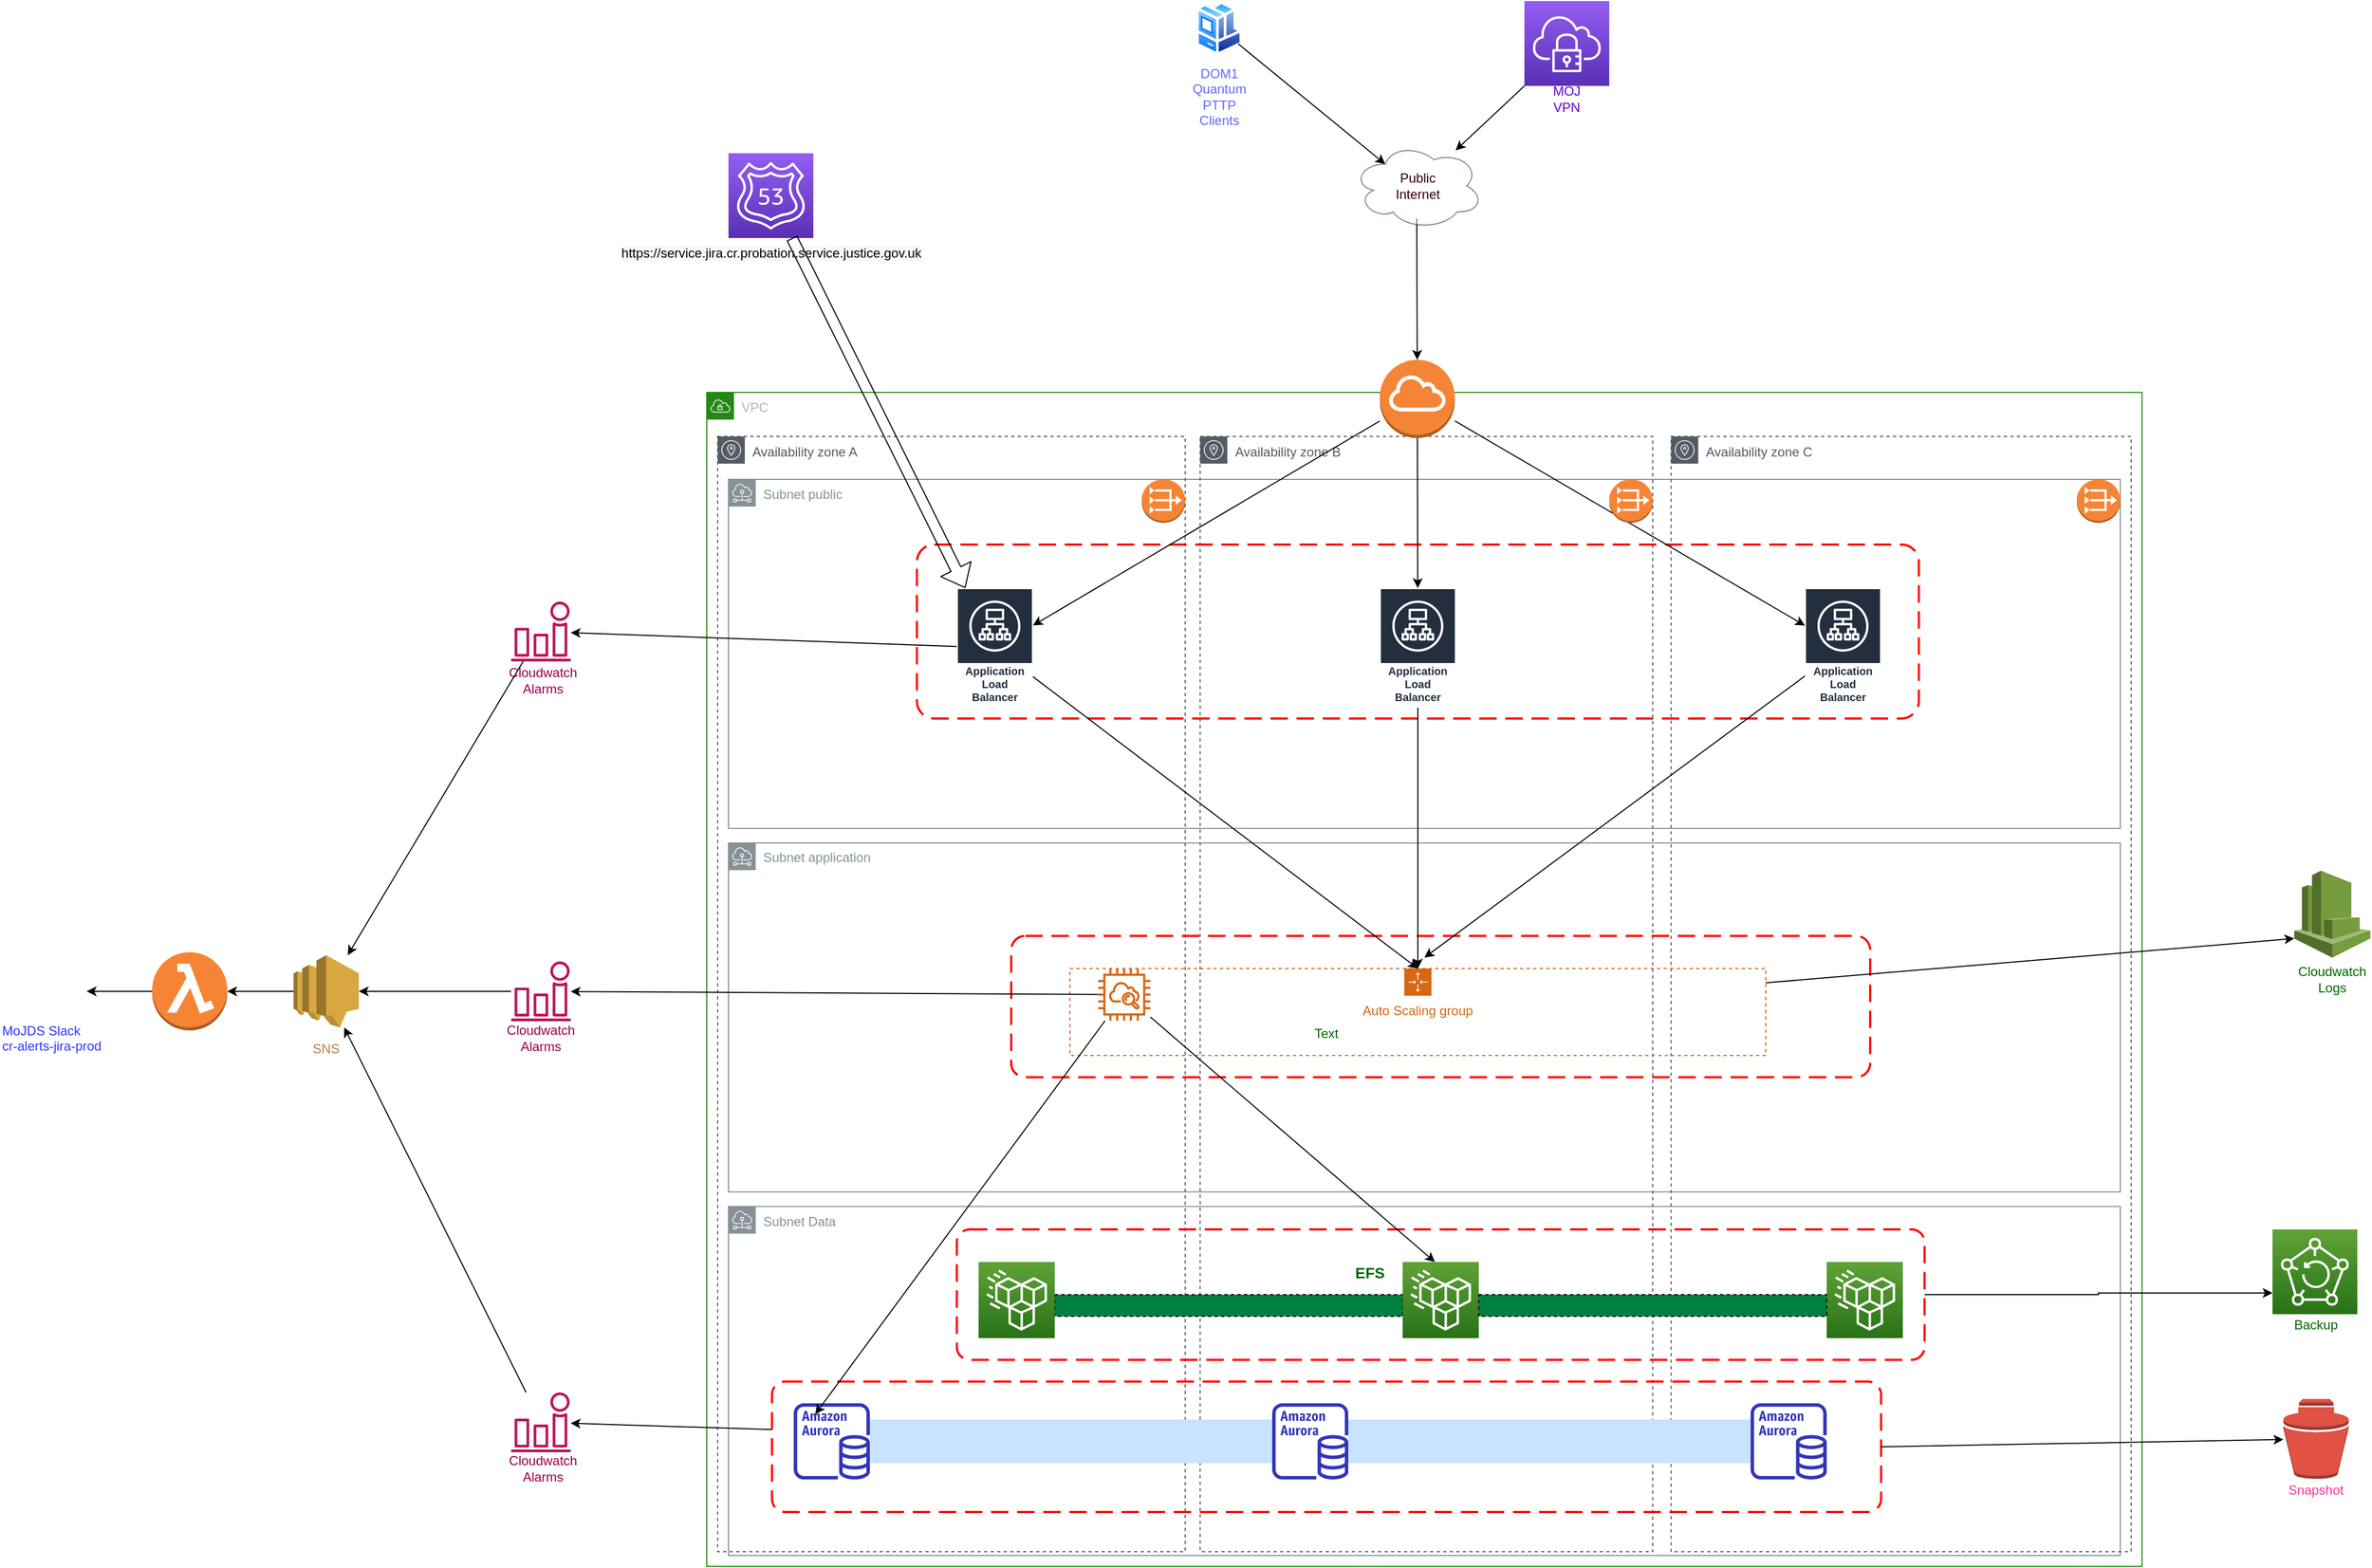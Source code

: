 <mxfile version="14.5.1" type="device"><diagram id="ZKHTDdlaXFkyAefSsmME" name="Page-1"><mxGraphModel dx="5188" dy="3614" grid="1" gridSize="10" guides="1" tooltips="1" connect="1" arrows="0" fold="1" page="1" pageScale="1" pageWidth="2336" pageHeight="1654" math="0" shadow="0"><root><mxCell id="0"/><mxCell id="1" parent="0" visible="0"/><mxCell id="j0Ey7iJQX1aD5_uYlDzb-14" value="Subnets colour" style="locked=1;" parent="0" visible="0"/><mxCell id="j0Ey7iJQX1aD5_uYlDzb-15" value="" style="group" vertex="1" connectable="0" parent="j0Ey7iJQX1aD5_uYlDzb-14"><mxGeometry x="490" y="400" width="1300" height="989.88" as="geometry"/></mxCell><mxCell id="j0Ey7iJQX1aD5_uYlDzb-16" value="Public subnet" style="points=[[0,0],[0.25,0],[0.5,0],[0.75,0],[1,0],[1,0.25],[1,0.5],[1,0.75],[1,1],[0.75,1],[0.5,1],[0.25,1],[0,1],[0,0.75],[0,0.5],[0,0.25]];outlineConnect=0;gradientColor=none;html=1;whiteSpace=wrap;fontSize=12;fontStyle=0;shape=mxgraph.aws4.group;grIcon=mxgraph.aws4.group_security_group;grStroke=0;strokeColor=#248814;fillColor=#E9F3E6;verticalAlign=top;align=left;spacingLeft=30;fontColor=#248814;dashed=0;" vertex="1" parent="j0Ey7iJQX1aD5_uYlDzb-15"><mxGeometry width="1300" height="325.11" as="geometry"/></mxCell><mxCell id="j0Ey7iJQX1aD5_uYlDzb-17" value="Private subnet Application" style="points=[[0,0],[0.25,0],[0.5,0],[0.75,0],[1,0],[1,0.25],[1,0.5],[1,0.75],[1,1],[0.75,1],[0.5,1],[0.25,1],[0,1],[0,0.75],[0,0.5],[0,0.25]];outlineConnect=0;gradientColor=none;html=1;whiteSpace=wrap;fontSize=12;fontStyle=0;shape=mxgraph.aws4.group;grIcon=mxgraph.aws4.group_security_group;grStroke=0;strokeColor=#147EBA;fillColor=#E6F2F8;verticalAlign=top;align=left;spacingLeft=30;fontColor=#147EBA;dashed=0;" vertex="1" parent="j0Ey7iJQX1aD5_uYlDzb-15"><mxGeometry y="334.469" width="1300" height="321.096" as="geometry"/></mxCell><mxCell id="j0Ey7iJQX1aD5_uYlDzb-18" value="Private subnet Data" style="points=[[0,0],[0.25,0],[0.5,0],[0.75,0],[1,0],[1,0.25],[1,0.5],[1,0.75],[1,1],[0.75,1],[0.5,1],[0.25,1],[0,1],[0,0.75],[0,0.5],[0,0.25]];outlineConnect=0;gradientColor=none;html=1;whiteSpace=wrap;fontSize=12;fontStyle=0;shape=mxgraph.aws4.group;grIcon=mxgraph.aws4.group_security_group;grStroke=0;strokeColor=#147EBA;verticalAlign=top;align=left;spacingLeft=30;fontColor=#147EBA;dashed=0;fillColor=#FFCCFF;" vertex="1" parent="j0Ey7iJQX1aD5_uYlDzb-15"><mxGeometry y="668.784" width="1300" height="321.096" as="geometry"/></mxCell><mxCell id="j0Ey7iJQX1aD5_uYlDzb-19" value="Subnets grey" style="locked=1;" parent="0"/><mxCell id="j0Ey7iJQX1aD5_uYlDzb-70" value="" style="group" vertex="1" connectable="0" parent="j0Ey7iJQX1aD5_uYlDzb-19"><mxGeometry x="500" y="400" width="1280" height="990" as="geometry"/></mxCell><mxCell id="j0Ey7iJQX1aD5_uYlDzb-20" value="Subnet public" style="outlineConnect=0;gradientColor=none;html=1;whiteSpace=wrap;fontSize=12;fontStyle=0;shape=mxgraph.aws4.group;grIcon=mxgraph.aws4.group_subnet;strokeColor=#879196;fillColor=none;verticalAlign=top;align=left;spacingLeft=30;fontColor=#879196;dashed=0;" vertex="1" parent="j0Ey7iJQX1aD5_uYlDzb-70"><mxGeometry width="1280" height="321.081" as="geometry"/></mxCell><mxCell id="j0Ey7iJQX1aD5_uYlDzb-21" value="Subnet application" style="outlineConnect=0;gradientColor=none;html=1;whiteSpace=wrap;fontSize=12;fontStyle=0;shape=mxgraph.aws4.group;grIcon=mxgraph.aws4.group_subnet;strokeColor=#879196;fillColor=none;verticalAlign=top;align=left;spacingLeft=30;fontColor=#879196;dashed=0;" vertex="1" parent="j0Ey7iJQX1aD5_uYlDzb-70"><mxGeometry y="334.459" width="1280" height="321.081" as="geometry"/></mxCell><mxCell id="j0Ey7iJQX1aD5_uYlDzb-22" value="Subnet Data" style="outlineConnect=0;gradientColor=none;html=1;whiteSpace=wrap;fontSize=12;fontStyle=0;shape=mxgraph.aws4.group;grIcon=mxgraph.aws4.group_subnet;strokeColor=#879196;fillColor=none;verticalAlign=top;align=left;spacingLeft=30;fontColor=#879196;dashed=0;" vertex="1" parent="j0Ey7iJQX1aD5_uYlDzb-70"><mxGeometry y="668.919" width="1280" height="321.081" as="geometry"/></mxCell><mxCell id="j0Ey7iJQX1aD5_uYlDzb-1" value="VPC" style="locked=1;" parent="0"/><mxCell id="j0Ey7iJQX1aD5_uYlDzb-69" value="" style="group" vertex="1" connectable="0" parent="j0Ey7iJQX1aD5_uYlDzb-1"><mxGeometry x="480" y="320" width="1320" height="1080" as="geometry"/></mxCell><mxCell id="j0Ey7iJQX1aD5_uYlDzb-2" value="VPC" style="points=[[0,0],[0.25,0],[0.5,0],[0.75,0],[1,0],[1,0.25],[1,0.5],[1,0.75],[1,1],[0.75,1],[0.5,1],[0.25,1],[0,1],[0,0.75],[0,0.5],[0,0.25]];outlineConnect=0;gradientColor=none;html=1;whiteSpace=wrap;fontSize=12;fontStyle=0;shape=mxgraph.aws4.group;grIcon=mxgraph.aws4.group_vpc;strokeColor=#248814;fillColor=none;verticalAlign=top;align=left;spacingLeft=30;fontColor=#AAB7B8;dashed=0;" vertex="1" parent="j0Ey7iJQX1aD5_uYlDzb-69"><mxGeometry width="1320.0" height="1080" as="geometry"/></mxCell><mxCell id="j0Ey7iJQX1aD5_uYlDzb-5" value="Availability zone C" style="outlineConnect=0;gradientColor=none;html=1;whiteSpace=wrap;fontSize=12;fontStyle=0;shape=mxgraph.aws4.group;grIcon=mxgraph.aws4.group_availability_zone;strokeColor=#545B64;fillColor=none;verticalAlign=top;align=left;spacingLeft=30;fontColor=#545B64;dashed=1;" vertex="1" parent="j0Ey7iJQX1aD5_uYlDzb-69"><mxGeometry x="886.87" y="40.5" width="423.13" height="1026" as="geometry"/></mxCell><mxCell id="j0Ey7iJQX1aD5_uYlDzb-4" value="Availability zone B" style="outlineConnect=0;gradientColor=none;html=1;whiteSpace=wrap;fontSize=12;fontStyle=0;shape=mxgraph.aws4.group;grIcon=mxgraph.aws4.group_availability_zone;strokeColor=#545B64;fillColor=none;verticalAlign=top;align=left;spacingLeft=30;fontColor=#545B64;dashed=1;" vertex="1" parent="j0Ey7iJQX1aD5_uYlDzb-69"><mxGeometry x="453.75" y="40.5" width="416.25" height="1026" as="geometry"/></mxCell><mxCell id="j0Ey7iJQX1aD5_uYlDzb-3" value="Availability zone A" style="outlineConnect=0;gradientColor=none;html=1;whiteSpace=wrap;fontSize=12;fontStyle=0;shape=mxgraph.aws4.group;grIcon=mxgraph.aws4.group_availability_zone;strokeColor=#545B64;fillColor=none;verticalAlign=top;align=left;spacingLeft=30;fontColor=#545B64;dashed=1;" vertex="1" parent="j0Ey7iJQX1aD5_uYlDzb-69"><mxGeometry x="10" y="40.5" width="430" height="1026" as="geometry"/></mxCell><mxCell id="j0Ey7iJQX1aD5_uYlDzb-102" value="" style="outlineConnect=0;dashed=0;verticalLabelPosition=bottom;verticalAlign=top;align=center;html=1;shape=mxgraph.aws3.internet_gateway;fillColor=#F58536;gradientColor=none;rounded=0;strokeColor=#000000;strokeWidth=2;fontColor=#006600;" vertex="1" parent="j0Ey7iJQX1aD5_uYlDzb-1"><mxGeometry x="1099" y="290" width="69" height="72" as="geometry"/></mxCell><mxCell id="j0Ey7iJQX1aD5_uYlDzb-23" value="Database" style="locked=1;" parent="0"/><mxCell id="j0Ey7iJQX1aD5_uYlDzb-28" value="" style="outlineConnect=0;fontColor=#232F3E;gradientColor=none;fillColor=#3334B9;strokeColor=none;dashed=0;verticalLabelPosition=bottom;verticalAlign=top;align=center;html=1;fontSize=12;fontStyle=0;aspect=fixed;pointerEvents=1;shape=mxgraph.aws4.aurora_instance;" vertex="1" parent="j0Ey7iJQX1aD5_uYlDzb-23"><mxGeometry x="560" y="1250" width="70" height="70" as="geometry"/></mxCell><mxCell id="j0Ey7iJQX1aD5_uYlDzb-29" value="" style="outlineConnect=0;fontColor=#232F3E;gradientColor=none;fillColor=#3334B9;strokeColor=none;dashed=0;verticalLabelPosition=bottom;verticalAlign=top;align=center;html=1;fontSize=12;fontStyle=0;aspect=fixed;pointerEvents=1;shape=mxgraph.aws4.aurora_instance;" vertex="1" parent="j0Ey7iJQX1aD5_uYlDzb-23"><mxGeometry x="1440" y="1250" width="70" height="70" as="geometry"/></mxCell><mxCell id="j0Ey7iJQX1aD5_uYlDzb-30" value="" style="rounded=0;whiteSpace=wrap;html=1;fillColor=#C7E3FF;strokeColor=none;dashed=1;strokeWidth=2;" vertex="1" parent="j0Ey7iJQX1aD5_uYlDzb-23"><mxGeometry x="630" y="1265" width="370" height="40" as="geometry"/></mxCell><mxCell id="j0Ey7iJQX1aD5_uYlDzb-27" value="" style="outlineConnect=0;fontColor=#232F3E;gradientColor=none;fillColor=#3334B9;strokeColor=none;dashed=0;verticalLabelPosition=bottom;verticalAlign=top;align=center;html=1;fontSize=12;fontStyle=0;aspect=fixed;pointerEvents=1;shape=mxgraph.aws4.aurora_instance;" vertex="1" parent="j0Ey7iJQX1aD5_uYlDzb-23"><mxGeometry x="1000" y="1250" width="70" height="70" as="geometry"/></mxCell><mxCell id="j0Ey7iJQX1aD5_uYlDzb-78" value="" style="rounded=0;whiteSpace=wrap;html=1;fillColor=#C7E3FF;strokeColor=none;dashed=1;strokeWidth=2;" vertex="1" parent="j0Ey7iJQX1aD5_uYlDzb-23"><mxGeometry x="1070" y="1265" width="370" height="40" as="geometry"/></mxCell><mxCell id="j0Ey7iJQX1aD5_uYlDzb-32" value="EFS" style="locked=1;" parent="0"/><mxCell id="j0Ey7iJQX1aD5_uYlDzb-86" value="" style="group" vertex="1" connectable="0" parent="j0Ey7iJQX1aD5_uYlDzb-32"><mxGeometry x="730" y="1120" width="850" height="70" as="geometry"/></mxCell><mxCell id="j0Ey7iJQX1aD5_uYlDzb-38" value="" style="rounded=0;whiteSpace=wrap;html=1;fillColor=#008040;dashed=1;" vertex="1" parent="j0Ey7iJQX1aD5_uYlDzb-86"><mxGeometry x="70" y="30" width="320" height="20" as="geometry"/></mxCell><mxCell id="j0Ey7iJQX1aD5_uYlDzb-50" value="" style="points=[[0,0,0],[0.25,0,0],[0.5,0,0],[0.75,0,0],[1,0,0],[0,1,0],[0.25,1,0],[0.5,1,0],[0.75,1,0],[1,1,0],[0,0.25,0],[0,0.5,0],[0,0.75,0],[1,0.25,0],[1,0.5,0],[1,0.75,0]];outlineConnect=0;fontColor=#232F3E;gradientColor=#60A337;gradientDirection=north;fillColor=#277116;strokeColor=#ffffff;dashed=0;verticalLabelPosition=bottom;verticalAlign=top;align=center;html=1;fontSize=12;fontStyle=0;aspect=fixed;shape=mxgraph.aws4.resourceIcon;resIcon=mxgraph.aws4.efs_standard;" vertex="1" parent="j0Ey7iJQX1aD5_uYlDzb-86"><mxGeometry width="70" height="70" as="geometry"/></mxCell><mxCell id="j0Ey7iJQX1aD5_uYlDzb-51" value="" style="points=[[0,0,0],[0.25,0,0],[0.5,0,0],[0.75,0,0],[1,0,0],[0,1,0],[0.25,1,0],[0.5,1,0],[0.75,1,0],[1,1,0],[0,0.25,0],[0,0.5,0],[0,0.75,0],[1,0.25,0],[1,0.5,0],[1,0.75,0]];outlineConnect=0;fontColor=#232F3E;gradientColor=#60A337;gradientDirection=north;fillColor=#277116;strokeColor=#ffffff;dashed=0;verticalLabelPosition=bottom;verticalAlign=top;align=center;html=1;fontSize=12;fontStyle=0;aspect=fixed;shape=mxgraph.aws4.resourceIcon;resIcon=mxgraph.aws4.efs_standard;" vertex="1" parent="j0Ey7iJQX1aD5_uYlDzb-86"><mxGeometry x="390" width="70" height="70" as="geometry"/></mxCell><mxCell id="j0Ey7iJQX1aD5_uYlDzb-52" value="" style="points=[[0,0,0],[0.25,0,0],[0.5,0,0],[0.75,0,0],[1,0,0],[0,1,0],[0.25,1,0],[0.5,1,0],[0.75,1,0],[1,1,0],[0,0.25,0],[0,0.5,0],[0,0.75,0],[1,0.25,0],[1,0.5,0],[1,0.75,0]];outlineConnect=0;fontColor=#232F3E;gradientColor=#60A337;gradientDirection=north;fillColor=#277116;strokeColor=#ffffff;dashed=0;verticalLabelPosition=bottom;verticalAlign=top;align=center;html=1;fontSize=12;fontStyle=0;aspect=fixed;shape=mxgraph.aws4.resourceIcon;resIcon=mxgraph.aws4.efs_standard;" vertex="1" parent="j0Ey7iJQX1aD5_uYlDzb-86"><mxGeometry x="780" width="70" height="70" as="geometry"/></mxCell><mxCell id="j0Ey7iJQX1aD5_uYlDzb-58" value="&lt;b&gt;&lt;font style=&quot;font-size: 14px&quot;&gt;EFS&lt;/font&gt;&lt;/b&gt;" style="text;html=1;strokeColor=none;fillColor=none;align=center;verticalAlign=middle;whiteSpace=wrap;rounded=0;fontColor=#006600;" vertex="1" parent="j0Ey7iJQX1aD5_uYlDzb-86"><mxGeometry x="340" width="40" height="20" as="geometry"/></mxCell><mxCell id="j0Ey7iJQX1aD5_uYlDzb-85" value="" style="rounded=0;whiteSpace=wrap;html=1;fillColor=#008040;dashed=1;" vertex="1" parent="j0Ey7iJQX1aD5_uYlDzb-86"><mxGeometry x="460" y="30" width="320" height="20" as="geometry"/></mxCell><mxCell id="j0Ey7iJQX1aD5_uYlDzb-42" value="useful artifacts" parent="0" visible="0"/><mxCell id="j0Ey7iJQX1aD5_uYlDzb-43" value="" style="rounded=1;whiteSpace=wrap;html=1;fillColor=#C7E3FF;strokeColor=none;" vertex="1" parent="j0Ey7iJQX1aD5_uYlDzb-42"><mxGeometry x="1840" y="1440" width="450" height="40" as="geometry"/></mxCell><mxCell id="j0Ey7iJQX1aD5_uYlDzb-95" value="" style="group" vertex="1" connectable="0" parent="j0Ey7iJQX1aD5_uYlDzb-42"><mxGeometry x="1840" y="1500" width="450" height="78" as="geometry"/></mxCell><mxCell id="j0Ey7iJQX1aD5_uYlDzb-96" value="" style="rounded=1;whiteSpace=wrap;html=1;strokeColor=none;fillColor=#FF8000;" vertex="1" parent="j0Ey7iJQX1aD5_uYlDzb-95"><mxGeometry y="28.5" width="450" height="21" as="geometry"/></mxCell><mxCell id="j0Ey7iJQX1aD5_uYlDzb-97" value="" style="points=[[0,0,0],[0.25,0,0],[0.5,0,0],[0.75,0,0],[1,0,0],[0,1,0],[0.25,1,0],[0.5,1,0],[0.75,1,0],[1,1,0],[0,0.25,0],[0,0.5,0],[0,0.75,0],[1,0.25,0],[1,0.5,0],[1,0.75,0]];outlineConnect=0;fontColor=#232F3E;gradientColor=#F78E04;gradientDirection=north;fillColor=#D05C17;strokeColor=#ffffff;dashed=0;verticalLabelPosition=bottom;verticalAlign=top;align=center;html=1;fontSize=12;fontStyle=0;aspect=fixed;shape=mxgraph.aws4.resourceIcon;resIcon=mxgraph.aws4.auto_scaling2;" vertex="1" parent="j0Ey7iJQX1aD5_uYlDzb-95"><mxGeometry x="186" width="78" height="78" as="geometry"/></mxCell><mxCell id="j0Ey7iJQX1aD5_uYlDzb-60" value="Jira ECS" style="" parent="0"/><mxCell id="j0Ey7iJQX1aD5_uYlDzb-123" value="" style="rounded=1;arcSize=10;dashed=1;strokeColor=#ff0000;fillColor=none;gradientColor=none;dashPattern=8 4;strokeWidth=2;fontColor=#006600;" vertex="1" parent="j0Ey7iJQX1aD5_uYlDzb-60"><mxGeometry x="760" y="820" width="790" height="130" as="geometry"/></mxCell><mxCell id="j0Ey7iJQX1aD5_uYlDzb-120" value="" style="rounded=1;arcSize=10;dashed=1;strokeColor=#ff0000;fillColor=none;gradientColor=none;dashPattern=8 4;strokeWidth=2;fontColor=#006600;" vertex="1" parent="j0Ey7iJQX1aD5_uYlDzb-60"><mxGeometry x="673.25" y="460" width="921.5" height="160" as="geometry"/></mxCell><mxCell id="j0Ey7iJQX1aD5_uYlDzb-73" value="Application Load Balancer" style="outlineConnect=0;fontColor=#232F3E;gradientColor=none;strokeColor=#ffffff;fillColor=#232F3E;dashed=0;verticalLabelPosition=middle;verticalAlign=bottom;align=center;html=1;whiteSpace=wrap;fontSize=10;fontStyle=1;spacing=3;shape=mxgraph.aws4.productIcon;prIcon=mxgraph.aws4.application_load_balancer;" vertex="1" parent="j0Ey7iJQX1aD5_uYlDzb-60"><mxGeometry x="710" y="500" width="70" height="110" as="geometry"/></mxCell><mxCell id="j0Ey7iJQX1aD5_uYlDzb-74" value="Application Load Balancer" style="outlineConnect=0;fontColor=#232F3E;gradientColor=none;strokeColor=#ffffff;fillColor=#232F3E;dashed=0;verticalLabelPosition=middle;verticalAlign=bottom;align=center;html=1;whiteSpace=wrap;fontSize=10;fontStyle=1;spacing=3;shape=mxgraph.aws4.productIcon;prIcon=mxgraph.aws4.application_load_balancer;" vertex="1" parent="j0Ey7iJQX1aD5_uYlDzb-60"><mxGeometry x="1099" y="500" width="70" height="110" as="geometry"/></mxCell><mxCell id="j0Ey7iJQX1aD5_uYlDzb-75" value="Application Load Balancer" style="outlineConnect=0;fontColor=#232F3E;gradientColor=none;strokeColor=#ffffff;fillColor=#232F3E;dashed=0;verticalLabelPosition=middle;verticalAlign=bottom;align=center;html=1;whiteSpace=wrap;fontSize=10;fontStyle=1;spacing=3;shape=mxgraph.aws4.productIcon;prIcon=mxgraph.aws4.application_load_balancer;" vertex="1" parent="j0Ey7iJQX1aD5_uYlDzb-60"><mxGeometry x="1490" y="500" width="70" height="110" as="geometry"/></mxCell><mxCell id="j0Ey7iJQX1aD5_uYlDzb-92" value="" style="group" vertex="1" connectable="0" parent="j0Ey7iJQX1aD5_uYlDzb-60"><mxGeometry x="1940" y="760" width="70" height="110" as="geometry"/></mxCell><mxCell id="j0Ey7iJQX1aD5_uYlDzb-67" value="" style="group" vertex="1" connectable="0" parent="j0Ey7iJQX1aD5_uYlDzb-92"><mxGeometry width="70" height="110" as="geometry"/></mxCell><mxCell id="j0Ey7iJQX1aD5_uYlDzb-66" value="Cloudwatch Logs" style="text;html=1;strokeColor=none;fillColor=none;align=center;verticalAlign=middle;whiteSpace=wrap;rounded=0;fontColor=#006600;" vertex="1" parent="j0Ey7iJQX1aD5_uYlDzb-67"><mxGeometry x="15" y="90" width="40" height="20" as="geometry"/></mxCell><mxCell id="j0Ey7iJQX1aD5_uYlDzb-65" value="" style="outlineConnect=0;dashed=0;verticalLabelPosition=bottom;verticalAlign=top;align=center;html=1;shape=mxgraph.aws3.cloudwatch;fillColor=#759C3E;gradientColor=none;fontColor=#006600;" vertex="1" parent="j0Ey7iJQX1aD5_uYlDzb-92"><mxGeometry width="70" height="80" as="geometry"/></mxCell><mxCell id="j0Ey7iJQX1aD5_uYlDzb-99" value="Auto Scaling group" style="points=[[0,0],[0.25,0],[0.5,0],[0.75,0],[1,0],[1,0.25],[1,0.5],[1,0.75],[1,1],[0.75,1],[0.5,1],[0.25,1],[0,1],[0,0.75],[0,0.5],[0,0.25]];outlineConnect=0;gradientColor=none;html=1;whiteSpace=wrap;fontSize=12;fontStyle=0;shape=mxgraph.aws4.groupCenter;grIcon=mxgraph.aws4.group_auto_scaling_group;grStroke=1;strokeColor=#D86613;fillColor=none;verticalAlign=top;align=center;fontColor=#D86613;dashed=1;spacingTop=25;rounded=0;" vertex="1" parent="j0Ey7iJQX1aD5_uYlDzb-60"><mxGeometry x="814" y="850" width="640" height="80" as="geometry"/></mxCell><mxCell id="j0Ey7iJQX1aD5_uYlDzb-100" value="" style="outlineConnect=0;fontColor=#232F3E;gradientColor=none;fillColor=#D86613;strokeColor=none;dashed=0;verticalLabelPosition=bottom;verticalAlign=top;align=center;html=1;fontSize=12;fontStyle=0;aspect=fixed;pointerEvents=1;shape=mxgraph.aws4.instance_with_cloudwatch2;rounded=0;" vertex="1" parent="j0Ey7iJQX1aD5_uYlDzb-60"><mxGeometry x="840" y="850" width="48" height="48" as="geometry"/></mxCell><mxCell id="j0Ey7iJQX1aD5_uYlDzb-180" style="edgeStyle=orthogonalEdgeStyle;rounded=0;orthogonalLoop=1;jettySize=auto;html=1;exitX=1;exitY=0.5;exitDx=0;exitDy=0;entryX=0;entryY=0.75;entryDx=0;entryDy=0;entryPerimeter=0;fontColor=#006600;" edge="1" parent="j0Ey7iJQX1aD5_uYlDzb-60" source="j0Ey7iJQX1aD5_uYlDzb-125" target="j0Ey7iJQX1aD5_uYlDzb-174"><mxGeometry relative="1" as="geometry"/></mxCell><mxCell id="j0Ey7iJQX1aD5_uYlDzb-125" value="" style="rounded=1;arcSize=10;dashed=1;strokeColor=#ff0000;fillColor=none;gradientColor=none;dashPattern=8 4;strokeWidth=2;fontColor=#006600;" vertex="1" parent="j0Ey7iJQX1aD5_uYlDzb-60"><mxGeometry x="710" y="1090" width="890" height="120" as="geometry"/></mxCell><mxCell id="j0Ey7iJQX1aD5_uYlDzb-128" value="" style="rounded=1;arcSize=10;dashed=1;strokeColor=#ff0000;fillColor=none;gradientColor=none;dashPattern=8 4;strokeWidth=2;fontColor=#006600;" vertex="1" parent="j0Ey7iJQX1aD5_uYlDzb-60"><mxGeometry x="540" y="1230" width="1020" height="120" as="geometry"/></mxCell><mxCell id="j0Ey7iJQX1aD5_uYlDzb-129" value="" style="endArrow=classic;html=1;fontColor=#006600;" edge="1" parent="j0Ey7iJQX1aD5_uYlDzb-60" source="j0Ey7iJQX1aD5_uYlDzb-102" target="j0Ey7iJQX1aD5_uYlDzb-73"><mxGeometry width="50" height="50" relative="1" as="geometry"><mxPoint x="830" y="870" as="sourcePoint"/><mxPoint x="880" y="820" as="targetPoint"/></mxGeometry></mxCell><mxCell id="j0Ey7iJQX1aD5_uYlDzb-130" value="" style="endArrow=classic;html=1;fontColor=#006600;entryX=0.5;entryY=0;entryDx=0;entryDy=0;" edge="1" parent="j0Ey7iJQX1aD5_uYlDzb-60" source="j0Ey7iJQX1aD5_uYlDzb-74" target="j0Ey7iJQX1aD5_uYlDzb-99"><mxGeometry width="50" height="50" relative="1" as="geometry"><mxPoint x="830" y="870" as="sourcePoint"/><mxPoint x="880" y="820" as="targetPoint"/></mxGeometry></mxCell><mxCell id="j0Ey7iJQX1aD5_uYlDzb-131" value="" style="endArrow=classic;html=1;fontColor=#006600;entryX=0.494;entryY=0.25;entryDx=0;entryDy=0;entryPerimeter=0;" edge="1" parent="j0Ey7iJQX1aD5_uYlDzb-60" source="j0Ey7iJQX1aD5_uYlDzb-100" target="j0Ey7iJQX1aD5_uYlDzb-125"><mxGeometry width="50" height="50" relative="1" as="geometry"><mxPoint x="830" y="870" as="sourcePoint"/><mxPoint x="880" y="820" as="targetPoint"/></mxGeometry></mxCell><mxCell id="j0Ey7iJQX1aD5_uYlDzb-132" value="" style="endArrow=classic;html=1;fontColor=#006600;entryX=0.039;entryY=0.25;entryDx=0;entryDy=0;entryPerimeter=0;" edge="1" parent="j0Ey7iJQX1aD5_uYlDzb-60" source="j0Ey7iJQX1aD5_uYlDzb-100" target="j0Ey7iJQX1aD5_uYlDzb-128"><mxGeometry width="50" height="50" relative="1" as="geometry"><mxPoint x="1020" y="880" as="sourcePoint"/><mxPoint x="1070" y="830" as="targetPoint"/></mxGeometry></mxCell><mxCell id="j0Ey7iJQX1aD5_uYlDzb-133" value="" style="endArrow=classic;html=1;fontColor=#006600;entryX=0.5;entryY=0;entryDx=0;entryDy=0;" edge="1" parent="j0Ey7iJQX1aD5_uYlDzb-60" source="j0Ey7iJQX1aD5_uYlDzb-73" target="j0Ey7iJQX1aD5_uYlDzb-99"><mxGeometry width="50" height="50" relative="1" as="geometry"><mxPoint x="1020" y="880" as="sourcePoint"/><mxPoint x="1070" y="830" as="targetPoint"/></mxGeometry></mxCell><mxCell id="j0Ey7iJQX1aD5_uYlDzb-134" value="" style="endArrow=classic;html=1;fontColor=#006600;" edge="1" parent="j0Ey7iJQX1aD5_uYlDzb-60" source="j0Ey7iJQX1aD5_uYlDzb-75"><mxGeometry width="50" height="50" relative="1" as="geometry"><mxPoint x="1020" y="880" as="sourcePoint"/><mxPoint x="1140" y="840" as="targetPoint"/></mxGeometry></mxCell><mxCell id="j0Ey7iJQX1aD5_uYlDzb-135" value="" style="endArrow=classic;html=1;fontColor=#006600;" edge="1" parent="j0Ey7iJQX1aD5_uYlDzb-60" source="j0Ey7iJQX1aD5_uYlDzb-102" target="j0Ey7iJQX1aD5_uYlDzb-75"><mxGeometry width="50" height="50" relative="1" as="geometry"><mxPoint x="1020" y="880" as="sourcePoint"/><mxPoint x="1070" y="830" as="targetPoint"/></mxGeometry></mxCell><mxCell id="j0Ey7iJQX1aD5_uYlDzb-136" value="" style="endArrow=classic;html=1;fontColor=#006600;" edge="1" parent="j0Ey7iJQX1aD5_uYlDzb-60" source="j0Ey7iJQX1aD5_uYlDzb-102" target="j0Ey7iJQX1aD5_uYlDzb-74"><mxGeometry width="50" height="50" relative="1" as="geometry"><mxPoint x="1020" y="880" as="sourcePoint"/><mxPoint x="1070" y="830" as="targetPoint"/></mxGeometry></mxCell><mxCell id="j0Ey7iJQX1aD5_uYlDzb-139" value="" style="endArrow=classic;html=1;fontColor=#006600;" edge="1" parent="j0Ey7iJQX1aD5_uYlDzb-60" target="j0Ey7iJQX1aD5_uYlDzb-102"><mxGeometry width="50" height="50" relative="1" as="geometry"><mxPoint x="1133" y="160" as="sourcePoint"/><mxPoint x="1070" y="430" as="targetPoint"/></mxGeometry></mxCell><mxCell id="j0Ey7iJQX1aD5_uYlDzb-140" value="" style="outlineConnect=0;dashed=0;verticalLabelPosition=bottom;verticalAlign=top;align=center;html=1;shape=mxgraph.aws3.vpc_nat_gateway;fillColor=#F58536;gradientColor=none;rounded=0;strokeColor=#006600;strokeWidth=2;fontColor=#006600;" vertex="1" parent="j0Ey7iJQX1aD5_uYlDzb-60"><mxGeometry x="880" y="400" width="40" height="40" as="geometry"/></mxCell><mxCell id="j0Ey7iJQX1aD5_uYlDzb-142" value="" style="outlineConnect=0;dashed=0;verticalLabelPosition=bottom;verticalAlign=top;align=center;html=1;shape=mxgraph.aws3.vpc_nat_gateway;fillColor=#F58536;gradientColor=none;rounded=0;strokeColor=#006600;strokeWidth=2;fontColor=#006600;" vertex="1" parent="j0Ey7iJQX1aD5_uYlDzb-60"><mxGeometry x="1310" y="400" width="40" height="40" as="geometry"/></mxCell><mxCell id="j0Ey7iJQX1aD5_uYlDzb-143" value="" style="outlineConnect=0;dashed=0;verticalLabelPosition=bottom;verticalAlign=top;align=center;html=1;shape=mxgraph.aws3.vpc_nat_gateway;fillColor=#F58536;gradientColor=none;rounded=0;strokeColor=#006600;strokeWidth=2;fontColor=#006600;" vertex="1" parent="j0Ey7iJQX1aD5_uYlDzb-60"><mxGeometry x="1740" y="400" width="40" height="40" as="geometry"/></mxCell><mxCell id="j0Ey7iJQX1aD5_uYlDzb-147" value="" style="endArrow=classic;html=1;fontColor=#006600;" edge="1" parent="j0Ey7iJQX1aD5_uYlDzb-60" source="j0Ey7iJQX1aD5_uYlDzb-128" target="j0Ey7iJQX1aD5_uYlDzb-146"><mxGeometry width="50" height="50" relative="1" as="geometry"><mxPoint x="1020" y="940" as="sourcePoint"/><mxPoint x="1070" y="890" as="targetPoint"/></mxGeometry></mxCell><mxCell id="j0Ey7iJQX1aD5_uYlDzb-148" value="" style="endArrow=classic;html=1;fontColor=#006600;" edge="1" parent="j0Ey7iJQX1aD5_uYlDzb-60" source="j0Ey7iJQX1aD5_uYlDzb-100" target="j0Ey7iJQX1aD5_uYlDzb-144"><mxGeometry width="50" height="50" relative="1" as="geometry"><mxPoint x="1020" y="940" as="sourcePoint"/><mxPoint x="1070" y="890" as="targetPoint"/></mxGeometry></mxCell><mxCell id="j0Ey7iJQX1aD5_uYlDzb-149" value="" style="endArrow=classic;html=1;fontColor=#006600;" edge="1" parent="j0Ey7iJQX1aD5_uYlDzb-60" source="j0Ey7iJQX1aD5_uYlDzb-73" target="j0Ey7iJQX1aD5_uYlDzb-145"><mxGeometry width="50" height="50" relative="1" as="geometry"><mxPoint x="1020" y="940" as="sourcePoint"/><mxPoint x="1070" y="890" as="targetPoint"/></mxGeometry></mxCell><mxCell id="j0Ey7iJQX1aD5_uYlDzb-150" value="Text" style="text;html=1;strokeColor=none;fillColor=none;align=center;verticalAlign=middle;whiteSpace=wrap;rounded=0;dashed=1;fontColor=#006600;" vertex="1" parent="j0Ey7iJQX1aD5_uYlDzb-60"><mxGeometry x="1030" y="900" width="40" height="20" as="geometry"/></mxCell><mxCell id="j0Ey7iJQX1aD5_uYlDzb-156" value="" style="group" vertex="1" connectable="0" parent="j0Ey7iJQX1aD5_uYlDzb-60"><mxGeometry x="100" y="837.75" width="60" height="96.5" as="geometry"/></mxCell><mxCell id="j0Ey7iJQX1aD5_uYlDzb-154" value="" style="outlineConnect=0;dashed=0;verticalLabelPosition=bottom;verticalAlign=top;align=center;html=1;shape=mxgraph.aws3.sns;fillColor=#D9A741;gradientColor=none;rounded=0;strokeColor=#006600;strokeWidth=2;fontColor=#006600;" vertex="1" parent="j0Ey7iJQX1aD5_uYlDzb-156"><mxGeometry width="60" height="66.5" as="geometry"/></mxCell><mxCell id="j0Ey7iJQX1aD5_uYlDzb-155" value="&lt;font color=&quot;#b58150&quot;&gt;SNS&lt;/font&gt;" style="text;html=1;strokeColor=none;fillColor=none;align=center;verticalAlign=middle;whiteSpace=wrap;rounded=0;dashed=1;fontColor=#006600;" vertex="1" parent="j0Ey7iJQX1aD5_uYlDzb-156"><mxGeometry x="10" y="76.5" width="40" height="20" as="geometry"/></mxCell><mxCell id="j0Ey7iJQX1aD5_uYlDzb-157" value="" style="group" vertex="1" connectable="0" parent="j0Ey7iJQX1aD5_uYlDzb-60"><mxGeometry x="300" y="843.5" width="55" height="85" as="geometry"/></mxCell><mxCell id="j0Ey7iJQX1aD5_uYlDzb-144" value="" style="outlineConnect=0;fontColor=#232F3E;gradientColor=none;fillColor=#BC1356;strokeColor=none;dashed=0;verticalLabelPosition=bottom;verticalAlign=top;align=center;html=1;fontSize=12;fontStyle=0;aspect=fixed;pointerEvents=1;shape=mxgraph.aws4.alarm;rounded=0;" vertex="1" parent="j0Ey7iJQX1aD5_uYlDzb-157"><mxGeometry width="55" height="55" as="geometry"/></mxCell><mxCell id="j0Ey7iJQX1aD5_uYlDzb-152" value="&lt;font color=&quot;#99004d&quot;&gt;Cloudwatch&lt;br&gt;Alarms&lt;/font&gt;" style="text;html=1;strokeColor=none;fillColor=none;align=center;verticalAlign=middle;whiteSpace=wrap;rounded=0;dashed=1;fontColor=#006600;" vertex="1" parent="j0Ey7iJQX1aD5_uYlDzb-157"><mxGeometry x="1.25" y="55" width="52.5" height="30" as="geometry"/></mxCell><mxCell id="j0Ey7iJQX1aD5_uYlDzb-158" value="" style="group" vertex="1" connectable="0" parent="j0Ey7iJQX1aD5_uYlDzb-60"><mxGeometry x="300" y="512.5" width="55" height="87.5" as="geometry"/></mxCell><mxCell id="j0Ey7iJQX1aD5_uYlDzb-145" value="" style="outlineConnect=0;fontColor=#232F3E;gradientColor=none;fillColor=#BC1356;strokeColor=none;dashed=0;verticalLabelPosition=bottom;verticalAlign=top;align=center;html=1;fontSize=12;fontStyle=0;aspect=fixed;pointerEvents=1;shape=mxgraph.aws4.alarm;rounded=0;" vertex="1" parent="j0Ey7iJQX1aD5_uYlDzb-158"><mxGeometry width="55" height="55" as="geometry"/></mxCell><mxCell id="j0Ey7iJQX1aD5_uYlDzb-151" value="&lt;font color=&quot;#99004d&quot;&gt;Cloudwatch&lt;br&gt;Alarms&lt;/font&gt;" style="text;html=1;strokeColor=none;fillColor=none;align=center;verticalAlign=middle;whiteSpace=wrap;rounded=0;dashed=1;fontColor=#006600;" vertex="1" parent="j0Ey7iJQX1aD5_uYlDzb-158"><mxGeometry x="2.5" y="57.5" width="52.5" height="30" as="geometry"/></mxCell><mxCell id="j0Ey7iJQX1aD5_uYlDzb-159" value="" style="group" vertex="1" connectable="0" parent="j0Ey7iJQX1aD5_uYlDzb-60"><mxGeometry x="300" y="1240" width="55" height="85" as="geometry"/></mxCell><mxCell id="j0Ey7iJQX1aD5_uYlDzb-146" value="" style="outlineConnect=0;fontColor=#232F3E;gradientColor=none;fillColor=#BC1356;strokeColor=none;dashed=0;verticalLabelPosition=bottom;verticalAlign=top;align=center;html=1;fontSize=12;fontStyle=0;aspect=fixed;pointerEvents=1;shape=mxgraph.aws4.alarm;rounded=0;" vertex="1" parent="j0Ey7iJQX1aD5_uYlDzb-159"><mxGeometry width="55" height="55" as="geometry"/></mxCell><mxCell id="j0Ey7iJQX1aD5_uYlDzb-153" value="&lt;font color=&quot;#99004d&quot;&gt;Cloudwatch&lt;br&gt;Alarms&lt;/font&gt;" style="text;html=1;strokeColor=none;fillColor=none;align=center;verticalAlign=middle;whiteSpace=wrap;rounded=0;dashed=1;fontColor=#006600;" vertex="1" parent="j0Ey7iJQX1aD5_uYlDzb-159"><mxGeometry x="2.5" y="55" width="52.5" height="30" as="geometry"/></mxCell><mxCell id="j0Ey7iJQX1aD5_uYlDzb-160" value="" style="outlineConnect=0;dashed=0;verticalLabelPosition=bottom;verticalAlign=top;align=center;html=1;shape=mxgraph.aws3.lambda_function;fillColor=#F58534;gradientColor=none;rounded=0;strokeColor=#006600;strokeWidth=2;fontColor=#006600;" vertex="1" parent="j0Ey7iJQX1aD5_uYlDzb-60"><mxGeometry x="-30" y="835" width="69" height="72" as="geometry"/></mxCell><mxCell id="j0Ey7iJQX1aD5_uYlDzb-161" value="MoJDS Slack &#10;cr-alerts-jira-prod" style="shape=image;imageAspect=0;aspect=fixed;verticalLabelPosition=bottom;verticalAlign=top;strokeColor=#330000;fontColor=#3333FF;align=left;image=https://cdn.mos.cms.futurecdn.net/SDDw7CnuoUGax6x9mTo7dd.jpg;" vertex="1" parent="j0Ey7iJQX1aD5_uYlDzb-60"><mxGeometry x="-170" y="848.54" width="79.73" height="44.92" as="geometry"/></mxCell><mxCell id="j0Ey7iJQX1aD5_uYlDzb-162" value="" style="endArrow=classic;html=1;fontColor=#006600;" edge="1" parent="j0Ey7iJQX1aD5_uYlDzb-60" source="j0Ey7iJQX1aD5_uYlDzb-145" target="j0Ey7iJQX1aD5_uYlDzb-154"><mxGeometry width="50" height="50" relative="1" as="geometry"><mxPoint x="590" y="780" as="sourcePoint"/><mxPoint x="640" y="730" as="targetPoint"/></mxGeometry></mxCell><mxCell id="j0Ey7iJQX1aD5_uYlDzb-163" value="" style="endArrow=classic;html=1;fontColor=#006600;entryX=1;entryY=0.5;entryDx=0;entryDy=0;entryPerimeter=0;" edge="1" parent="j0Ey7iJQX1aD5_uYlDzb-60" source="j0Ey7iJQX1aD5_uYlDzb-144" target="j0Ey7iJQX1aD5_uYlDzb-154"><mxGeometry width="50" height="50" relative="1" as="geometry"><mxPoint x="590" y="780" as="sourcePoint"/><mxPoint x="170" y="870" as="targetPoint"/></mxGeometry></mxCell><mxCell id="j0Ey7iJQX1aD5_uYlDzb-164" value="" style="endArrow=classic;html=1;fontColor=#006600;" edge="1" parent="j0Ey7iJQX1aD5_uYlDzb-60" source="j0Ey7iJQX1aD5_uYlDzb-146" target="j0Ey7iJQX1aD5_uYlDzb-154"><mxGeometry width="50" height="50" relative="1" as="geometry"><mxPoint x="590" y="780" as="sourcePoint"/><mxPoint x="640" y="730" as="targetPoint"/></mxGeometry></mxCell><mxCell id="j0Ey7iJQX1aD5_uYlDzb-165" value="" style="endArrow=classic;html=1;fontColor=#006600;" edge="1" parent="j0Ey7iJQX1aD5_uYlDzb-60" source="j0Ey7iJQX1aD5_uYlDzb-154" target="j0Ey7iJQX1aD5_uYlDzb-160"><mxGeometry width="50" height="50" relative="1" as="geometry"><mxPoint x="590" y="780" as="sourcePoint"/><mxPoint x="640" y="730" as="targetPoint"/></mxGeometry></mxCell><mxCell id="j0Ey7iJQX1aD5_uYlDzb-166" value="" style="endArrow=classic;html=1;fontColor=#006600;" edge="1" parent="j0Ey7iJQX1aD5_uYlDzb-60" source="j0Ey7iJQX1aD5_uYlDzb-160" target="j0Ey7iJQX1aD5_uYlDzb-161"><mxGeometry width="50" height="50" relative="1" as="geometry"><mxPoint x="590" y="780" as="sourcePoint"/><mxPoint x="640" y="730" as="targetPoint"/></mxGeometry></mxCell><mxCell id="j0Ey7iJQX1aD5_uYlDzb-167" value="DOM1&lt;br&gt;Quantum&lt;br&gt;PTTP&lt;br&gt;Clients" style="aspect=fixed;perimeter=ellipsePerimeter;html=1;align=center;shadow=0;dashed=0;spacingTop=3;image;image=img/lib/active_directory/workstation_client.svg;fontColor=#6666FF;" vertex="1" parent="j0Ey7iJQX1aD5_uYlDzb-60"><mxGeometry x="930" y="-40" width="42.5" height="50" as="geometry"/></mxCell><mxCell id="j0Ey7iJQX1aD5_uYlDzb-168" value="Public &lt;br&gt;Internet" style="ellipse;shape=cloud;whiteSpace=wrap;html=1;strokeColor=#330000;gradientColor=#ffffff;fontColor=#330000;opacity=50;align=center;" vertex="1" parent="j0Ey7iJQX1aD5_uYlDzb-60"><mxGeometry x="1074" y="90" width="120" height="80" as="geometry"/></mxCell><mxCell id="j0Ey7iJQX1aD5_uYlDzb-169" value="" style="group" vertex="1" connectable="0" parent="j0Ey7iJQX1aD5_uYlDzb-60"><mxGeometry x="1232" y="-40" width="78" height="100" as="geometry"/></mxCell><mxCell id="j0Ey7iJQX1aD5_uYlDzb-137" value="" style="points=[[0,0,0],[0.25,0,0],[0.5,0,0],[0.75,0,0],[1,0,0],[0,1,0],[0.25,1,0],[0.5,1,0],[0.75,1,0],[1,1,0],[0,0.25,0],[0,0.5,0],[0,0.75,0],[1,0.25,0],[1,0.5,0],[1,0.75,0]];outlineConnect=0;fontColor=#232F3E;gradientColor=#945DF2;gradientDirection=north;fillColor=#5A30B5;strokeColor=#ffffff;dashed=0;verticalLabelPosition=bottom;verticalAlign=top;align=center;html=1;fontSize=12;fontStyle=0;aspect=fixed;shape=mxgraph.aws4.resourceIcon;resIcon=mxgraph.aws4.client_vpn;rounded=0;" vertex="1" parent="j0Ey7iJQX1aD5_uYlDzb-169"><mxGeometry width="78" height="78" as="geometry"/></mxCell><mxCell id="j0Ey7iJQX1aD5_uYlDzb-138" value="&lt;font color=&quot;#6600cc&quot;&gt;MOJ VPN&lt;/font&gt;" style="text;html=1;strokeColor=none;fillColor=none;align=center;verticalAlign=middle;whiteSpace=wrap;rounded=0;dashed=1;fontColor=#006600;" vertex="1" parent="j0Ey7iJQX1aD5_uYlDzb-169"><mxGeometry x="19" y="80" width="40" height="20" as="geometry"/></mxCell><mxCell id="j0Ey7iJQX1aD5_uYlDzb-170" value="" style="endArrow=classic;html=1;fontColor=#006600;entryX=0.25;entryY=0.25;entryDx=0;entryDy=0;entryPerimeter=0;" edge="1" parent="j0Ey7iJQX1aD5_uYlDzb-60" source="j0Ey7iJQX1aD5_uYlDzb-167" target="j0Ey7iJQX1aD5_uYlDzb-168"><mxGeometry width="50" height="50" relative="1" as="geometry"><mxPoint x="590" y="220" as="sourcePoint"/><mxPoint x="640" y="170" as="targetPoint"/></mxGeometry></mxCell><mxCell id="j0Ey7iJQX1aD5_uYlDzb-171" value="" style="endArrow=classic;html=1;fontColor=#006600;exitX=0;exitY=1;exitDx=0;exitDy=0;exitPerimeter=0;" edge="1" parent="j0Ey7iJQX1aD5_uYlDzb-60" source="j0Ey7iJQX1aD5_uYlDzb-137" target="j0Ey7iJQX1aD5_uYlDzb-168"><mxGeometry width="50" height="50" relative="1" as="geometry"><mxPoint x="590" y="220" as="sourcePoint"/><mxPoint x="640" y="170" as="targetPoint"/></mxGeometry></mxCell><mxCell id="j0Ey7iJQX1aD5_uYlDzb-172" value="&lt;meta charset=&quot;utf-8&quot;&gt;&lt;span style=&quot;color: rgb(0, 0, 0); font-family: helvetica; font-size: 12px; font-style: normal; font-weight: 400; letter-spacing: normal; text-align: center; text-indent: 0px; text-transform: none; word-spacing: 0px; background-color: rgb(248, 249, 250); display: inline; float: none;&quot;&gt;https://service.jira.cr.probation.service.justice.gov.uk&lt;/span&gt;" style="points=[[0,0,0],[0.25,0,0],[0.5,0,0],[0.75,0,0],[1,0,0],[0,1,0],[0.25,1,0],[0.5,1,0],[0.75,1,0],[1,1,0],[0,0.25,0],[0,0.5,0],[0,0.75,0],[1,0.25,0],[1,0.5,0],[1,0.75,0]];outlineConnect=0;fontColor=#232F3E;gradientColor=#945DF2;gradientDirection=north;fillColor=#5A30B5;strokeColor=#ffffff;dashed=0;verticalLabelPosition=bottom;verticalAlign=top;align=center;html=1;fontSize=12;fontStyle=0;aspect=fixed;shape=mxgraph.aws4.resourceIcon;resIcon=mxgraph.aws4.route_53;rounded=0;" vertex="1" parent="j0Ey7iJQX1aD5_uYlDzb-60"><mxGeometry x="500" y="100" width="78" height="78" as="geometry"/></mxCell><mxCell id="j0Ey7iJQX1aD5_uYlDzb-173" value="" style="shape=flexArrow;endArrow=classic;html=1;fontColor=#006600;" edge="1" parent="j0Ey7iJQX1aD5_uYlDzb-60" source="j0Ey7iJQX1aD5_uYlDzb-172" target="j0Ey7iJQX1aD5_uYlDzb-73"><mxGeometry width="50" height="50" relative="1" as="geometry"><mxPoint x="880" y="220" as="sourcePoint"/><mxPoint x="930" y="170" as="targetPoint"/></mxGeometry></mxCell><mxCell id="j0Ey7iJQX1aD5_uYlDzb-174" value="" style="points=[[0,0,0],[0.25,0,0],[0.5,0,0],[0.75,0,0],[1,0,0],[0,1,0],[0.25,1,0],[0.5,1,0],[0.75,1,0],[1,1,0],[0,0.25,0],[0,0.5,0],[0,0.75,0],[1,0.25,0],[1,0.5,0],[1,0.75,0]];outlineConnect=0;fontColor=#232F3E;gradientColor=#60A337;gradientDirection=north;fillColor=#277116;strokeColor=#ffffff;dashed=0;verticalLabelPosition=bottom;verticalAlign=top;align=center;html=1;fontSize=12;fontStyle=0;aspect=fixed;shape=mxgraph.aws4.resourceIcon;resIcon=mxgraph.aws4.backup;rounded=0;" vertex="1" parent="j0Ey7iJQX1aD5_uYlDzb-60"><mxGeometry x="1920" y="1090" width="78" height="78" as="geometry"/></mxCell><mxCell id="j0Ey7iJQX1aD5_uYlDzb-175" value="Backup" style="text;html=1;strokeColor=none;fillColor=none;align=center;verticalAlign=middle;whiteSpace=wrap;rounded=0;dashed=1;fontColor=#006600;" vertex="1" parent="j0Ey7iJQX1aD5_uYlDzb-60"><mxGeometry x="1940" y="1168" width="40" height="20" as="geometry"/></mxCell><mxCell id="j0Ey7iJQX1aD5_uYlDzb-181" value="" style="outlineConnect=0;dashed=0;verticalLabelPosition=bottom;verticalAlign=top;align=center;html=1;shape=mxgraph.aws3.snapshot;fillColor=#E05243;gradientColor=none;rounded=0;strokeColor=#006600;strokeWidth=2;fontColor=#006600;" vertex="1" parent="j0Ey7iJQX1aD5_uYlDzb-60"><mxGeometry x="1930" y="1246" width="60" height="73.5" as="geometry"/></mxCell><mxCell id="j0Ey7iJQX1aD5_uYlDzb-182" value="&lt;font color=&quot;#ff3399&quot;&gt;Snapshot&lt;br&gt;&lt;/font&gt;" style="text;html=1;strokeColor=none;fillColor=none;align=center;verticalAlign=middle;whiteSpace=wrap;rounded=0;dashed=1;fontColor=#006600;" vertex="1" parent="j0Ey7iJQX1aD5_uYlDzb-60"><mxGeometry x="1940" y="1319.5" width="40" height="20" as="geometry"/></mxCell><mxCell id="j0Ey7iJQX1aD5_uYlDzb-183" value="" style="endArrow=classic;html=1;fontColor=#006600;exitX=1;exitY=0.5;exitDx=0;exitDy=0;" edge="1" parent="j0Ey7iJQX1aD5_uYlDzb-60" source="j0Ey7iJQX1aD5_uYlDzb-128" target="j0Ey7iJQX1aD5_uYlDzb-181"><mxGeometry width="50" height="50" relative="1" as="geometry"><mxPoint x="2030" y="1070" as="sourcePoint"/><mxPoint x="2080" y="1020" as="targetPoint"/></mxGeometry></mxCell><mxCell id="j0Ey7iJQX1aD5_uYlDzb-184" value="" style="endArrow=classic;html=1;fontColor=#006600;entryX=0;entryY=0.78;entryDx=0;entryDy=0;entryPerimeter=0;" edge="1" parent="j0Ey7iJQX1aD5_uYlDzb-60" source="j0Ey7iJQX1aD5_uYlDzb-99" target="j0Ey7iJQX1aD5_uYlDzb-65"><mxGeometry width="50" height="50" relative="1" as="geometry"><mxPoint x="1510" y="1070" as="sourcePoint"/><mxPoint x="1560" y="1020" as="targetPoint"/></mxGeometry></mxCell></root></mxGraphModel></diagram></mxfile>